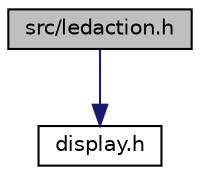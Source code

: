 digraph "src/ledaction.h"
{
 // LATEX_PDF_SIZE
  edge [fontname="Helvetica",fontsize="10",labelfontname="Helvetica",labelfontsize="10"];
  node [fontname="Helvetica",fontsize="10",shape=record];
  Node1 [label="src/ledaction.h",height=0.2,width=0.4,color="black", fillcolor="grey75", style="filled", fontcolor="black",tooltip="This file represents an LED action."];
  Node1 -> Node2 [color="midnightblue",fontsize="10",style="solid",fontname="Helvetica"];
  Node2 [label="display.h",height=0.2,width=0.4,color="black", fillcolor="white", style="filled",URL="$display_8h.html",tooltip="This file contains all tools to write to and interface will the led strip."];
}
